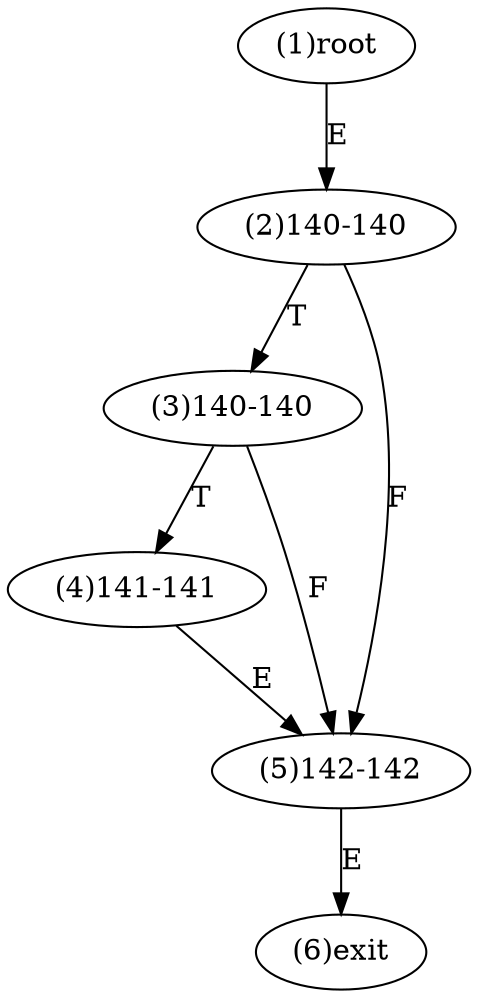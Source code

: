 digraph "" { 
1[ label="(1)root"];
2[ label="(2)140-140"];
3[ label="(3)140-140"];
4[ label="(4)141-141"];
5[ label="(5)142-142"];
6[ label="(6)exit"];
1->2[ label="E"];
2->5[ label="F"];
2->3[ label="T"];
3->5[ label="F"];
3->4[ label="T"];
4->5[ label="E"];
5->6[ label="E"];
}